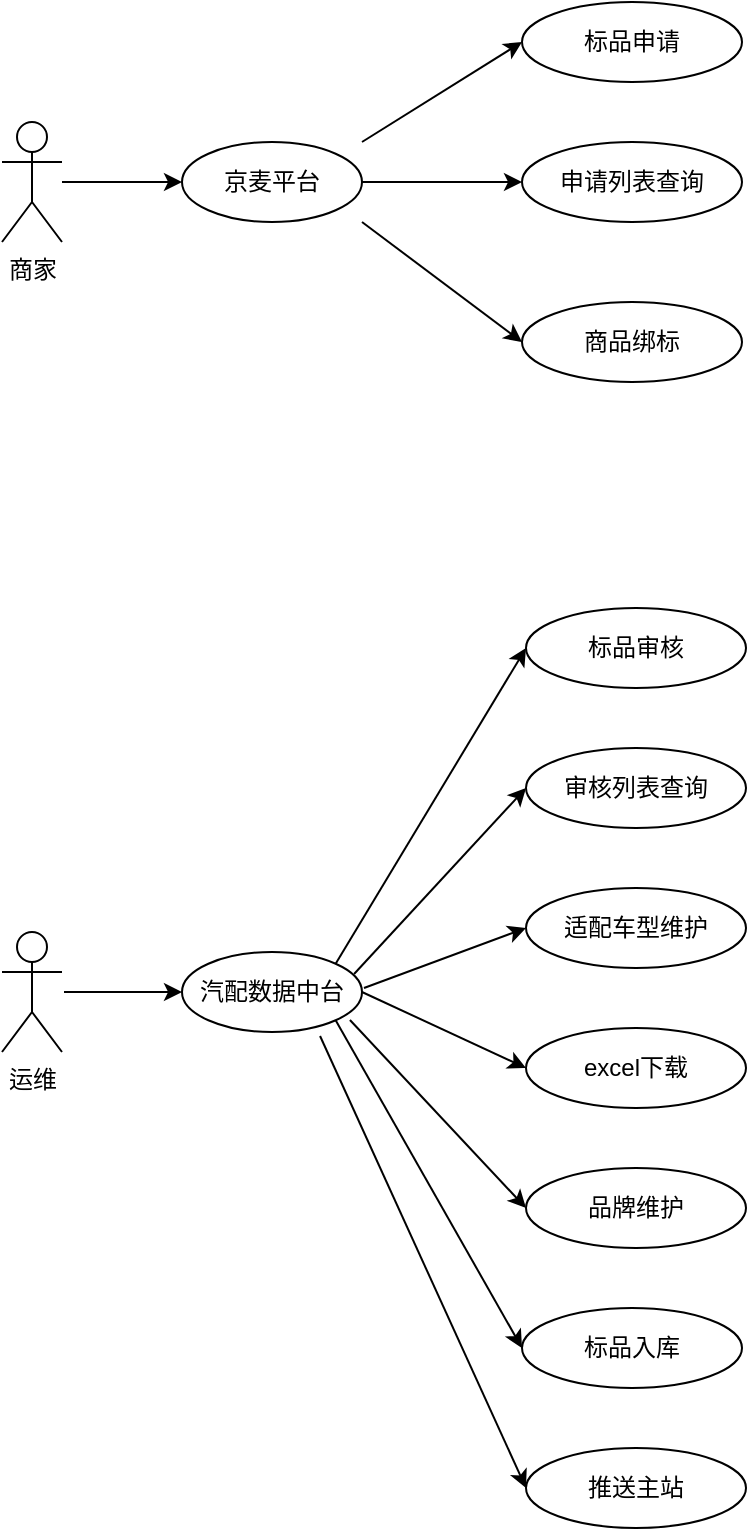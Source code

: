 <mxfile version="20.5.3" type="github">
  <diagram id="C5RBs43oDa-KdzZeNtuy" name="Page-1">
    <mxGraphModel dx="1255" dy="695" grid="0" gridSize="10" guides="1" tooltips="1" connect="1" arrows="1" fold="1" page="1" pageScale="1" pageWidth="827" pageHeight="1169" math="0" shadow="0">
      <root>
        <mxCell id="WIyWlLk6GJQsqaUBKTNV-0" />
        <mxCell id="WIyWlLk6GJQsqaUBKTNV-1" parent="WIyWlLk6GJQsqaUBKTNV-0" />
        <mxCell id="EKHFdz2qTN6Ne2kiCsLv-0" value="商家" style="shape=umlActor;verticalLabelPosition=bottom;verticalAlign=top;html=1;outlineConnect=0;" vertex="1" parent="WIyWlLk6GJQsqaUBKTNV-1">
          <mxGeometry x="229" y="137" width="30" height="60" as="geometry" />
        </mxCell>
        <mxCell id="EKHFdz2qTN6Ne2kiCsLv-1" value="标品申请" style="ellipse;whiteSpace=wrap;html=1;" vertex="1" parent="WIyWlLk6GJQsqaUBKTNV-1">
          <mxGeometry x="489" y="77" width="110" height="40" as="geometry" />
        </mxCell>
        <mxCell id="EKHFdz2qTN6Ne2kiCsLv-4" value="" style="endArrow=classic;html=1;rounded=0;entryX=0;entryY=0.5;entryDx=0;entryDy=0;" edge="1" parent="WIyWlLk6GJQsqaUBKTNV-1" target="EKHFdz2qTN6Ne2kiCsLv-1">
          <mxGeometry width="50" height="50" relative="1" as="geometry">
            <mxPoint x="409" y="147" as="sourcePoint" />
            <mxPoint x="449" y="127" as="targetPoint" />
          </mxGeometry>
        </mxCell>
        <mxCell id="EKHFdz2qTN6Ne2kiCsLv-5" value="商品绑标" style="ellipse;whiteSpace=wrap;html=1;" vertex="1" parent="WIyWlLk6GJQsqaUBKTNV-1">
          <mxGeometry x="489" y="227" width="110" height="40" as="geometry" />
        </mxCell>
        <mxCell id="EKHFdz2qTN6Ne2kiCsLv-6" value="申请列表查询" style="ellipse;whiteSpace=wrap;html=1;" vertex="1" parent="WIyWlLk6GJQsqaUBKTNV-1">
          <mxGeometry x="489" y="147" width="110" height="40" as="geometry" />
        </mxCell>
        <mxCell id="EKHFdz2qTN6Ne2kiCsLv-7" value="" style="endArrow=classic;html=1;rounded=0;entryX=0;entryY=0.5;entryDx=0;entryDy=0;" edge="1" parent="WIyWlLk6GJQsqaUBKTNV-1" target="EKHFdz2qTN6Ne2kiCsLv-6">
          <mxGeometry width="50" height="50" relative="1" as="geometry">
            <mxPoint x="409" y="167" as="sourcePoint" />
            <mxPoint x="399" y="217" as="targetPoint" />
          </mxGeometry>
        </mxCell>
        <mxCell id="EKHFdz2qTN6Ne2kiCsLv-8" value="" style="endArrow=classic;html=1;rounded=0;entryX=0;entryY=0.5;entryDx=0;entryDy=0;" edge="1" parent="WIyWlLk6GJQsqaUBKTNV-1" target="EKHFdz2qTN6Ne2kiCsLv-5">
          <mxGeometry width="50" height="50" relative="1" as="geometry">
            <mxPoint x="409" y="187" as="sourcePoint" />
            <mxPoint x="449" y="207" as="targetPoint" />
          </mxGeometry>
        </mxCell>
        <mxCell id="EKHFdz2qTN6Ne2kiCsLv-10" value="京麦平台" style="ellipse;whiteSpace=wrap;html=1;" vertex="1" parent="WIyWlLk6GJQsqaUBKTNV-1">
          <mxGeometry x="319" y="147" width="90" height="40" as="geometry" />
        </mxCell>
        <mxCell id="EKHFdz2qTN6Ne2kiCsLv-11" value="" style="endArrow=classic;html=1;rounded=0;entryX=0;entryY=0.5;entryDx=0;entryDy=0;" edge="1" parent="WIyWlLk6GJQsqaUBKTNV-1" source="EKHFdz2qTN6Ne2kiCsLv-0" target="EKHFdz2qTN6Ne2kiCsLv-10">
          <mxGeometry width="50" height="50" relative="1" as="geometry">
            <mxPoint x="259" y="207" as="sourcePoint" />
            <mxPoint x="309" y="157" as="targetPoint" />
          </mxGeometry>
        </mxCell>
        <mxCell id="EKHFdz2qTN6Ne2kiCsLv-12" value="运维" style="shape=umlActor;verticalLabelPosition=bottom;verticalAlign=top;html=1;outlineConnect=0;" vertex="1" parent="WIyWlLk6GJQsqaUBKTNV-1">
          <mxGeometry x="229" y="542" width="30" height="60" as="geometry" />
        </mxCell>
        <mxCell id="EKHFdz2qTN6Ne2kiCsLv-13" value="汽配数据中台" style="ellipse;whiteSpace=wrap;html=1;" vertex="1" parent="WIyWlLk6GJQsqaUBKTNV-1">
          <mxGeometry x="319" y="552" width="90" height="40" as="geometry" />
        </mxCell>
        <mxCell id="EKHFdz2qTN6Ne2kiCsLv-14" value="" style="endArrow=classic;html=1;rounded=0;entryX=0;entryY=0.5;entryDx=0;entryDy=0;" edge="1" parent="WIyWlLk6GJQsqaUBKTNV-1" target="EKHFdz2qTN6Ne2kiCsLv-13">
          <mxGeometry width="50" height="50" relative="1" as="geometry">
            <mxPoint x="260" y="572" as="sourcePoint" />
            <mxPoint x="330" y="572" as="targetPoint" />
          </mxGeometry>
        </mxCell>
        <mxCell id="EKHFdz2qTN6Ne2kiCsLv-15" value="标品审核" style="ellipse;whiteSpace=wrap;html=1;" vertex="1" parent="WIyWlLk6GJQsqaUBKTNV-1">
          <mxGeometry x="491" y="380" width="110" height="40" as="geometry" />
        </mxCell>
        <mxCell id="EKHFdz2qTN6Ne2kiCsLv-17" value="审核列表查询" style="ellipse;whiteSpace=wrap;html=1;" vertex="1" parent="WIyWlLk6GJQsqaUBKTNV-1">
          <mxGeometry x="491" y="450" width="110" height="40" as="geometry" />
        </mxCell>
        <mxCell id="EKHFdz2qTN6Ne2kiCsLv-18" value="适配车型维护" style="ellipse;whiteSpace=wrap;html=1;" vertex="1" parent="WIyWlLk6GJQsqaUBKTNV-1">
          <mxGeometry x="491" y="520" width="110" height="40" as="geometry" />
        </mxCell>
        <mxCell id="EKHFdz2qTN6Ne2kiCsLv-19" value="excel下载" style="ellipse;whiteSpace=wrap;html=1;" vertex="1" parent="WIyWlLk6GJQsqaUBKTNV-1">
          <mxGeometry x="491" y="590" width="110" height="40" as="geometry" />
        </mxCell>
        <mxCell id="EKHFdz2qTN6Ne2kiCsLv-20" value="品牌维护" style="ellipse;whiteSpace=wrap;html=1;" vertex="1" parent="WIyWlLk6GJQsqaUBKTNV-1">
          <mxGeometry x="491" y="660" width="110" height="40" as="geometry" />
        </mxCell>
        <mxCell id="EKHFdz2qTN6Ne2kiCsLv-21" value="标品入库" style="ellipse;whiteSpace=wrap;html=1;" vertex="1" parent="WIyWlLk6GJQsqaUBKTNV-1">
          <mxGeometry x="489" y="730" width="110" height="40" as="geometry" />
        </mxCell>
        <mxCell id="EKHFdz2qTN6Ne2kiCsLv-22" value="" style="endArrow=classic;html=1;rounded=0;entryX=0;entryY=0.5;entryDx=0;entryDy=0;exitX=1;exitY=0;exitDx=0;exitDy=0;" edge="1" parent="WIyWlLk6GJQsqaUBKTNV-1" source="EKHFdz2qTN6Ne2kiCsLv-13" target="EKHFdz2qTN6Ne2kiCsLv-15">
          <mxGeometry width="50" height="50" relative="1" as="geometry">
            <mxPoint x="410" y="560" as="sourcePoint" />
            <mxPoint x="460" y="540" as="targetPoint" />
          </mxGeometry>
        </mxCell>
        <mxCell id="EKHFdz2qTN6Ne2kiCsLv-23" value="" style="endArrow=classic;html=1;rounded=0;entryX=0;entryY=0.5;entryDx=0;entryDy=0;exitX=0.956;exitY=0.275;exitDx=0;exitDy=0;exitPerimeter=0;" edge="1" parent="WIyWlLk6GJQsqaUBKTNV-1" source="EKHFdz2qTN6Ne2kiCsLv-13" target="EKHFdz2qTN6Ne2kiCsLv-17">
          <mxGeometry width="50" height="50" relative="1" as="geometry">
            <mxPoint x="410" y="570" as="sourcePoint" />
            <mxPoint x="480" y="560" as="targetPoint" />
          </mxGeometry>
        </mxCell>
        <mxCell id="EKHFdz2qTN6Ne2kiCsLv-24" value="" style="endArrow=classic;html=1;rounded=0;entryX=0;entryY=0.5;entryDx=0;entryDy=0;" edge="1" parent="WIyWlLk6GJQsqaUBKTNV-1" target="EKHFdz2qTN6Ne2kiCsLv-18">
          <mxGeometry width="50" height="50" relative="1" as="geometry">
            <mxPoint x="410" y="570" as="sourcePoint" />
            <mxPoint x="480" y="570" as="targetPoint" />
          </mxGeometry>
        </mxCell>
        <mxCell id="EKHFdz2qTN6Ne2kiCsLv-25" value="" style="endArrow=classic;html=1;rounded=0;entryX=0;entryY=0.5;entryDx=0;entryDy=0;exitX=1;exitY=0.5;exitDx=0;exitDy=0;" edge="1" parent="WIyWlLk6GJQsqaUBKTNV-1" source="EKHFdz2qTN6Ne2kiCsLv-13" target="EKHFdz2qTN6Ne2kiCsLv-19">
          <mxGeometry width="50" height="50" relative="1" as="geometry">
            <mxPoint x="400" y="640" as="sourcePoint" />
            <mxPoint x="450" y="590" as="targetPoint" />
          </mxGeometry>
        </mxCell>
        <mxCell id="EKHFdz2qTN6Ne2kiCsLv-26" value="" style="endArrow=classic;html=1;rounded=0;entryX=0;entryY=0.5;entryDx=0;entryDy=0;exitX=0.933;exitY=0.85;exitDx=0;exitDy=0;exitPerimeter=0;" edge="1" parent="WIyWlLk6GJQsqaUBKTNV-1" source="EKHFdz2qTN6Ne2kiCsLv-13" target="EKHFdz2qTN6Ne2kiCsLv-20">
          <mxGeometry width="50" height="50" relative="1" as="geometry">
            <mxPoint x="390" y="660" as="sourcePoint" />
            <mxPoint x="440" y="610" as="targetPoint" />
          </mxGeometry>
        </mxCell>
        <mxCell id="EKHFdz2qTN6Ne2kiCsLv-27" value="" style="endArrow=classic;html=1;rounded=0;entryX=0;entryY=0.5;entryDx=0;entryDy=0;exitX=1;exitY=1;exitDx=0;exitDy=0;" edge="1" parent="WIyWlLk6GJQsqaUBKTNV-1" source="EKHFdz2qTN6Ne2kiCsLv-13" target="EKHFdz2qTN6Ne2kiCsLv-21">
          <mxGeometry width="50" height="50" relative="1" as="geometry">
            <mxPoint x="370" y="660" as="sourcePoint" />
            <mxPoint x="420" y="610" as="targetPoint" />
          </mxGeometry>
        </mxCell>
        <mxCell id="EKHFdz2qTN6Ne2kiCsLv-28" value="推送主站" style="ellipse;whiteSpace=wrap;html=1;" vertex="1" parent="WIyWlLk6GJQsqaUBKTNV-1">
          <mxGeometry x="491" y="800" width="110" height="40" as="geometry" />
        </mxCell>
        <mxCell id="EKHFdz2qTN6Ne2kiCsLv-29" value="" style="endArrow=classic;html=1;rounded=0;entryX=0;entryY=0.5;entryDx=0;entryDy=0;exitX=0.767;exitY=1.05;exitDx=0;exitDy=0;exitPerimeter=0;" edge="1" parent="WIyWlLk6GJQsqaUBKTNV-1" source="EKHFdz2qTN6Ne2kiCsLv-13" target="EKHFdz2qTN6Ne2kiCsLv-28">
          <mxGeometry width="50" height="50" relative="1" as="geometry">
            <mxPoint x="340" y="720" as="sourcePoint" />
            <mxPoint x="390" y="670" as="targetPoint" />
          </mxGeometry>
        </mxCell>
      </root>
    </mxGraphModel>
  </diagram>
</mxfile>
